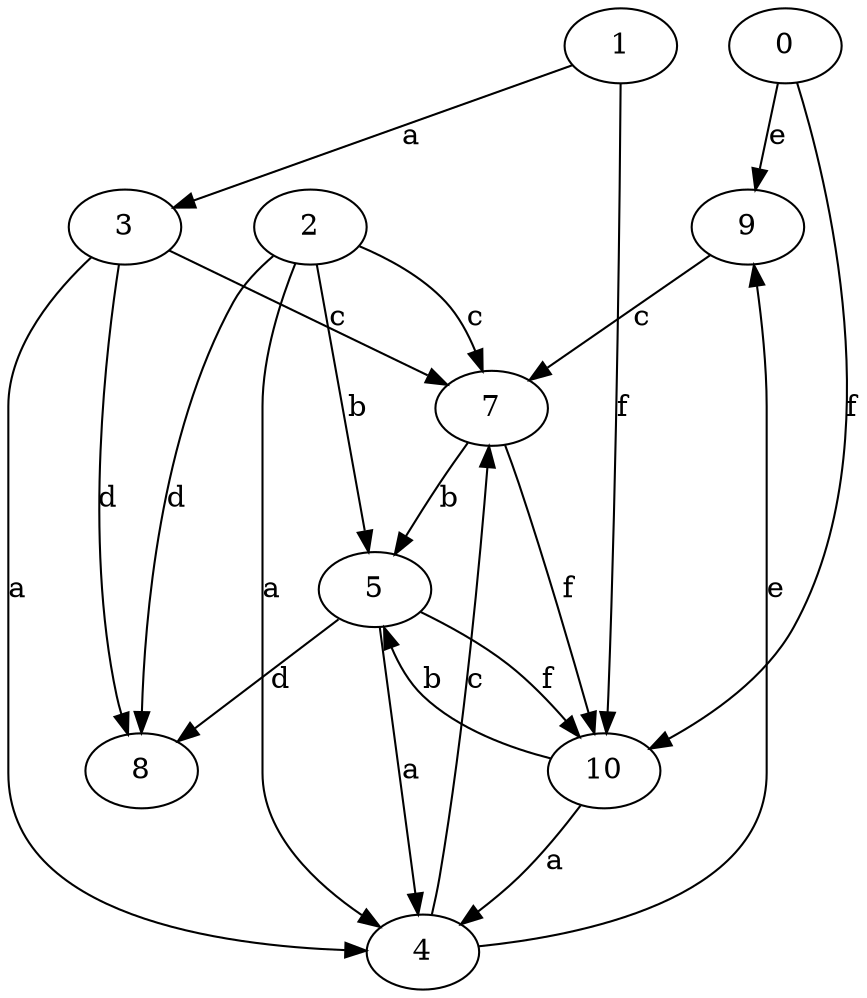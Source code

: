 strict digraph  {
0;
3;
1;
4;
5;
7;
8;
9;
2;
10;
0 -> 9  [label=e];
0 -> 10  [label=f];
3 -> 4  [label=a];
3 -> 7  [label=c];
3 -> 8  [label=d];
1 -> 3  [label=a];
1 -> 10  [label=f];
4 -> 7  [label=c];
4 -> 9  [label=e];
5 -> 4  [label=a];
5 -> 8  [label=d];
5 -> 10  [label=f];
7 -> 5  [label=b];
7 -> 10  [label=f];
9 -> 7  [label=c];
2 -> 4  [label=a];
2 -> 5  [label=b];
2 -> 7  [label=c];
2 -> 8  [label=d];
10 -> 4  [label=a];
10 -> 5  [label=b];
}

